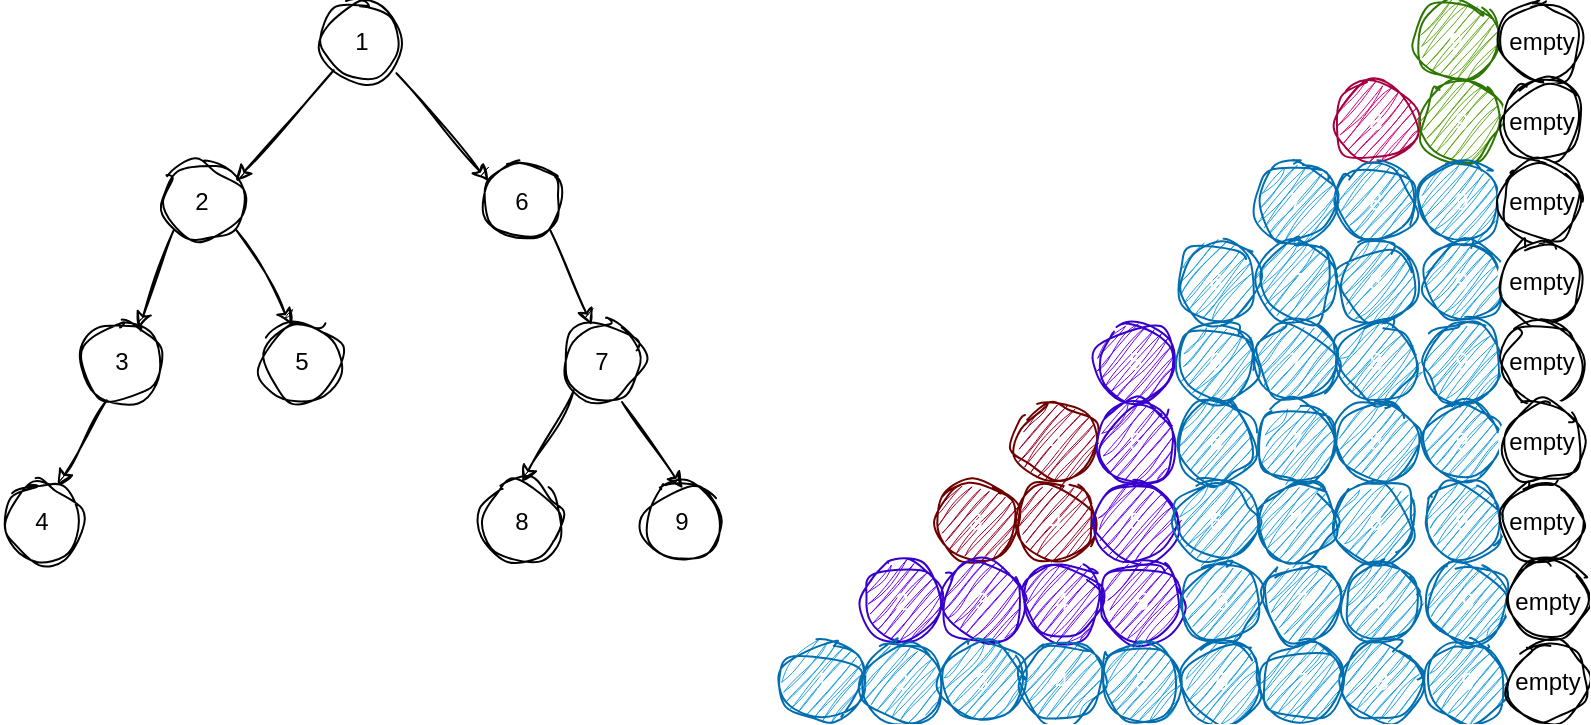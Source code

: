 <mxfile version="24.7.8">
  <diagram name="第 1 页" id="Y4O-mTKqdZCqSZXgSddL">
    <mxGraphModel dx="830" dy="478" grid="1" gridSize="10" guides="1" tooltips="1" connect="1" arrows="1" fold="1" page="1" pageScale="1" pageWidth="827" pageHeight="1169" math="0" shadow="0">
      <root>
        <mxCell id="0" />
        <mxCell id="1" parent="0" />
        <mxCell id="lT1IOfQpuZ91vc7HAV41-1" value="1" style="ellipse;whiteSpace=wrap;html=1;aspect=fixed;sketch=1;curveFitting=1;jiggle=2;" vertex="1" parent="1">
          <mxGeometry x="170" y="80" width="40" height="40" as="geometry" />
        </mxCell>
        <mxCell id="lT1IOfQpuZ91vc7HAV41-2" value="4" style="ellipse;whiteSpace=wrap;html=1;aspect=fixed;sketch=1;curveFitting=1;jiggle=2;" vertex="1" parent="1">
          <mxGeometry x="10" y="320" width="40" height="40" as="geometry" />
        </mxCell>
        <mxCell id="lT1IOfQpuZ91vc7HAV41-3" value="8" style="ellipse;whiteSpace=wrap;html=1;aspect=fixed;sketch=1;curveFitting=1;jiggle=2;" vertex="1" parent="1">
          <mxGeometry x="250" y="320" width="40" height="40" as="geometry" />
        </mxCell>
        <mxCell id="lT1IOfQpuZ91vc7HAV41-4" value="2" style="ellipse;whiteSpace=wrap;html=1;aspect=fixed;sketch=1;curveFitting=1;jiggle=2;" vertex="1" parent="1">
          <mxGeometry x="90" y="160" width="40" height="40" as="geometry" />
        </mxCell>
        <mxCell id="lT1IOfQpuZ91vc7HAV41-5" value="6" style="ellipse;whiteSpace=wrap;html=1;aspect=fixed;sketch=1;curveFitting=1;jiggle=2;" vertex="1" parent="1">
          <mxGeometry x="250" y="160" width="40" height="40" as="geometry" />
        </mxCell>
        <mxCell id="lT1IOfQpuZ91vc7HAV41-6" value="5" style="ellipse;whiteSpace=wrap;html=1;aspect=fixed;sketch=1;curveFitting=1;jiggle=2;" vertex="1" parent="1">
          <mxGeometry x="140" y="240" width="40" height="40" as="geometry" />
        </mxCell>
        <mxCell id="lT1IOfQpuZ91vc7HAV41-7" value="7" style="ellipse;whiteSpace=wrap;html=1;aspect=fixed;sketch=1;curveFitting=1;jiggle=2;" vertex="1" parent="1">
          <mxGeometry x="290" y="240" width="40" height="40" as="geometry" />
        </mxCell>
        <mxCell id="lT1IOfQpuZ91vc7HAV41-8" value="3" style="ellipse;whiteSpace=wrap;html=1;aspect=fixed;sketch=1;curveFitting=1;jiggle=2;" vertex="1" parent="1">
          <mxGeometry x="50" y="240" width="40" height="40" as="geometry" />
        </mxCell>
        <mxCell id="lT1IOfQpuZ91vc7HAV41-9" value="9" style="ellipse;whiteSpace=wrap;html=1;aspect=fixed;sketch=1;curveFitting=1;jiggle=2;" vertex="1" parent="1">
          <mxGeometry x="330" y="320" width="40" height="40" as="geometry" />
        </mxCell>
        <mxCell id="lT1IOfQpuZ91vc7HAV41-11" value="" style="endArrow=classic;html=1;rounded=0;exitX=0;exitY=1;exitDx=0;exitDy=0;entryX=0.92;entryY=0.24;entryDx=0;entryDy=0;entryPerimeter=0;sketch=1;curveFitting=1;jiggle=2;" edge="1" parent="1" source="lT1IOfQpuZ91vc7HAV41-1" target="lT1IOfQpuZ91vc7HAV41-4">
          <mxGeometry width="50" height="50" relative="1" as="geometry">
            <mxPoint x="330" y="240" as="sourcePoint" />
            <mxPoint x="380" y="190" as="targetPoint" />
          </mxGeometry>
        </mxCell>
        <mxCell id="lT1IOfQpuZ91vc7HAV41-12" value="" style="endArrow=classic;html=1;rounded=0;exitX=0.93;exitY=0.89;exitDx=0;exitDy=0;entryX=0.08;entryY=0.24;entryDx=0;entryDy=0;entryPerimeter=0;sketch=1;curveFitting=1;jiggle=2;exitPerimeter=0;" edge="1" parent="1" source="lT1IOfQpuZ91vc7HAV41-1" target="lT1IOfQpuZ91vc7HAV41-5">
          <mxGeometry width="50" height="50" relative="1" as="geometry">
            <mxPoint x="186" y="124" as="sourcePoint" />
            <mxPoint x="137" y="180" as="targetPoint" />
          </mxGeometry>
        </mxCell>
        <mxCell id="lT1IOfQpuZ91vc7HAV41-13" value="" style="endArrow=classic;html=1;rounded=0;exitX=0;exitY=1;exitDx=0;exitDy=0;entryX=0.71;entryY=0.08;entryDx=0;entryDy=0;entryPerimeter=0;sketch=1;curveFitting=1;jiggle=2;" edge="1" parent="1" source="lT1IOfQpuZ91vc7HAV41-4" target="lT1IOfQpuZ91vc7HAV41-8">
          <mxGeometry width="50" height="50" relative="1" as="geometry">
            <mxPoint x="217" y="126" as="sourcePoint" />
            <mxPoint x="263" y="180" as="targetPoint" />
          </mxGeometry>
        </mxCell>
        <mxCell id="lT1IOfQpuZ91vc7HAV41-14" value="" style="endArrow=classic;html=1;rounded=0;exitX=0.92;exitY=0.84;exitDx=0;exitDy=0;entryX=0.37;entryY=0.04;entryDx=0;entryDy=0;entryPerimeter=0;sketch=1;curveFitting=1;jiggle=2;exitPerimeter=0;" edge="1" parent="1" source="lT1IOfQpuZ91vc7HAV41-4" target="lT1IOfQpuZ91vc7HAV41-6">
          <mxGeometry width="50" height="50" relative="1" as="geometry">
            <mxPoint x="227" y="136" as="sourcePoint" />
            <mxPoint x="273" y="190" as="targetPoint" />
          </mxGeometry>
        </mxCell>
        <mxCell id="lT1IOfQpuZ91vc7HAV41-15" value="" style="endArrow=classic;html=1;rounded=0;exitX=1;exitY=1;exitDx=0;exitDy=0;entryX=0.37;entryY=0.04;entryDx=0;entryDy=0;entryPerimeter=0;sketch=1;curveFitting=1;jiggle=2;" edge="1" parent="1" source="lT1IOfQpuZ91vc7HAV41-5" target="lT1IOfQpuZ91vc7HAV41-7">
          <mxGeometry width="50" height="50" relative="1" as="geometry">
            <mxPoint x="137" y="204" as="sourcePoint" />
            <mxPoint x="165" y="252" as="targetPoint" />
          </mxGeometry>
        </mxCell>
        <mxCell id="lT1IOfQpuZ91vc7HAV41-16" value="" style="endArrow=classic;html=1;rounded=0;exitX=0.31;exitY=0.98;exitDx=0;exitDy=0;entryX=0.7;entryY=0.05;entryDx=0;entryDy=0;entryPerimeter=0;sketch=1;curveFitting=1;jiggle=2;exitPerimeter=0;" edge="1" parent="1" source="lT1IOfQpuZ91vc7HAV41-8" target="lT1IOfQpuZ91vc7HAV41-2">
          <mxGeometry width="50" height="50" relative="1" as="geometry">
            <mxPoint x="106" y="204" as="sourcePoint" />
            <mxPoint x="88" y="253" as="targetPoint" />
          </mxGeometry>
        </mxCell>
        <mxCell id="lT1IOfQpuZ91vc7HAV41-17" value="" style="endArrow=classic;html=1;rounded=0;exitX=0;exitY=1;exitDx=0;exitDy=0;entryX=0.5;entryY=0;entryDx=0;entryDy=0;sketch=1;curveFitting=1;jiggle=2;" edge="1" parent="1" source="lT1IOfQpuZ91vc7HAV41-7" target="lT1IOfQpuZ91vc7HAV41-3">
          <mxGeometry width="50" height="50" relative="1" as="geometry">
            <mxPoint x="264" y="270" as="sourcePoint" />
            <mxPoint x="240" y="313" as="targetPoint" />
          </mxGeometry>
        </mxCell>
        <mxCell id="lT1IOfQpuZ91vc7HAV41-18" value="" style="endArrow=classic;html=1;rounded=0;exitX=0.75;exitY=1;exitDx=0;exitDy=0;entryX=0.51;entryY=0.08;entryDx=0;entryDy=0;entryPerimeter=0;sketch=1;curveFitting=1;jiggle=2;exitPerimeter=0;" edge="1" parent="1" source="lT1IOfQpuZ91vc7HAV41-7" target="lT1IOfQpuZ91vc7HAV41-9">
          <mxGeometry width="50" height="50" relative="1" as="geometry">
            <mxPoint x="82" y="299" as="sourcePoint" />
            <mxPoint x="58" y="342" as="targetPoint" />
          </mxGeometry>
        </mxCell>
        <mxCell id="lT1IOfQpuZ91vc7HAV41-27" value="9" style="ellipse;whiteSpace=wrap;html=1;aspect=fixed;sketch=1;curveFitting=1;jiggle=2;fillColor=#60a917;fontColor=#ffffff;strokeColor=#2D7600;" vertex="1" parent="1">
          <mxGeometry x="717" y="80" width="40" height="40" as="geometry" />
        </mxCell>
        <mxCell id="lT1IOfQpuZ91vc7HAV41-36" value="8" style="ellipse;whiteSpace=wrap;html=1;aspect=fixed;sketch=1;curveFitting=1;jiggle=2;fillColor=#d80073;fontColor=#ffffff;strokeColor=#A50040;" vertex="1" parent="1">
          <mxGeometry x="677" y="120" width="40" height="40" as="geometry" />
        </mxCell>
        <mxCell id="lT1IOfQpuZ91vc7HAV41-37" value="9" style="ellipse;whiteSpace=wrap;html=1;aspect=fixed;sketch=1;curveFitting=1;jiggle=2;fillColor=#60a917;fontColor=#ffffff;strokeColor=#2D7600;" vertex="1" parent="1">
          <mxGeometry x="720" y="120" width="40" height="40" as="geometry" />
        </mxCell>
        <mxCell id="lT1IOfQpuZ91vc7HAV41-38" value="8" style="ellipse;whiteSpace=wrap;html=1;aspect=fixed;sketch=1;curveFitting=1;jiggle=2;fillColor=#1ba1e2;fontColor=#ffffff;strokeColor=#006EAF;" vertex="1" parent="1">
          <mxGeometry x="677" y="160" width="40" height="40" as="geometry" />
        </mxCell>
        <mxCell id="lT1IOfQpuZ91vc7HAV41-39" value="9" style="ellipse;whiteSpace=wrap;html=1;aspect=fixed;sketch=1;curveFitting=1;jiggle=2;fillColor=#1ba1e2;fontColor=#ffffff;strokeColor=#006EAF;" vertex="1" parent="1">
          <mxGeometry x="720" y="160" width="40" height="40" as="geometry" />
        </mxCell>
        <mxCell id="lT1IOfQpuZ91vc7HAV41-40" value="7" style="ellipse;whiteSpace=wrap;html=1;aspect=fixed;sketch=1;curveFitting=1;jiggle=2;fillColor=#1ba1e2;fontColor=#ffffff;strokeColor=#006EAF;" vertex="1" parent="1">
          <mxGeometry x="637" y="160" width="40" height="40" as="geometry" />
        </mxCell>
        <mxCell id="lT1IOfQpuZ91vc7HAV41-41" value="empty" style="ellipse;whiteSpace=wrap;html=1;aspect=fixed;sketch=1;curveFitting=1;jiggle=2;" vertex="1" parent="1">
          <mxGeometry x="760" y="80" width="40" height="40" as="geometry" />
        </mxCell>
        <mxCell id="lT1IOfQpuZ91vc7HAV41-42" value="empty" style="ellipse;whiteSpace=wrap;html=1;aspect=fixed;sketch=1;curveFitting=1;jiggle=2;" vertex="1" parent="1">
          <mxGeometry x="760" y="120" width="40" height="40" as="geometry" />
        </mxCell>
        <mxCell id="lT1IOfQpuZ91vc7HAV41-43" value="empty" style="ellipse;whiteSpace=wrap;html=1;aspect=fixed;sketch=1;curveFitting=1;jiggle=2;" vertex="1" parent="1">
          <mxGeometry x="760" y="160" width="40" height="40" as="geometry" />
        </mxCell>
        <mxCell id="lT1IOfQpuZ91vc7HAV41-44" value="6" style="ellipse;whiteSpace=wrap;html=1;aspect=fixed;sketch=1;curveFitting=1;jiggle=2;fillColor=#1ba1e2;fontColor=#ffffff;strokeColor=#006EAF;" vertex="1" parent="1">
          <mxGeometry x="597" y="200" width="40" height="40" as="geometry" />
        </mxCell>
        <mxCell id="lT1IOfQpuZ91vc7HAV41-45" value="8" style="ellipse;whiteSpace=wrap;html=1;aspect=fixed;sketch=1;curveFitting=1;jiggle=2;fillColor=#1ba1e2;fontColor=#ffffff;strokeColor=#006EAF;" vertex="1" parent="1">
          <mxGeometry x="677" y="200" width="40" height="40" as="geometry" />
        </mxCell>
        <mxCell id="lT1IOfQpuZ91vc7HAV41-46" value="9" style="ellipse;whiteSpace=wrap;html=1;aspect=fixed;sketch=1;curveFitting=1;jiggle=2;fillColor=#1ba1e2;fontColor=#ffffff;strokeColor=#006EAF;" vertex="1" parent="1">
          <mxGeometry x="720" y="200" width="40" height="40" as="geometry" />
        </mxCell>
        <mxCell id="lT1IOfQpuZ91vc7HAV41-47" value="7" style="ellipse;whiteSpace=wrap;html=1;aspect=fixed;sketch=1;curveFitting=1;jiggle=2;fillColor=#1ba1e2;fontColor=#ffffff;strokeColor=#006EAF;" vertex="1" parent="1">
          <mxGeometry x="637" y="200" width="40" height="40" as="geometry" />
        </mxCell>
        <mxCell id="lT1IOfQpuZ91vc7HAV41-48" value="empty" style="ellipse;whiteSpace=wrap;html=1;aspect=fixed;sketch=1;curveFitting=1;jiggle=2;" vertex="1" parent="1">
          <mxGeometry x="760" y="200" width="40" height="40" as="geometry" />
        </mxCell>
        <mxCell id="lT1IOfQpuZ91vc7HAV41-49" value="5" style="ellipse;whiteSpace=wrap;html=1;aspect=fixed;sketch=1;curveFitting=1;jiggle=2;fillColor=#6a00ff;fontColor=#ffffff;strokeColor=#3700CC;" vertex="1" parent="1">
          <mxGeometry x="557" y="240" width="40" height="40" as="geometry" />
        </mxCell>
        <mxCell id="lT1IOfQpuZ91vc7HAV41-50" value="6" style="ellipse;whiteSpace=wrap;html=1;aspect=fixed;sketch=1;curveFitting=1;jiggle=2;fillColor=#1ba1e2;fontColor=#ffffff;strokeColor=#006EAF;" vertex="1" parent="1">
          <mxGeometry x="597" y="240" width="40" height="40" as="geometry" />
        </mxCell>
        <mxCell id="lT1IOfQpuZ91vc7HAV41-51" value="8" style="ellipse;whiteSpace=wrap;html=1;aspect=fixed;sketch=1;curveFitting=1;jiggle=2;fillColor=#1ba1e2;fontColor=#ffffff;strokeColor=#006EAF;" vertex="1" parent="1">
          <mxGeometry x="677" y="240" width="40" height="40" as="geometry" />
        </mxCell>
        <mxCell id="lT1IOfQpuZ91vc7HAV41-52" value="9" style="ellipse;whiteSpace=wrap;html=1;aspect=fixed;sketch=1;curveFitting=1;jiggle=2;fillColor=#1ba1e2;fontColor=#ffffff;strokeColor=#006EAF;" vertex="1" parent="1">
          <mxGeometry x="720" y="240" width="40" height="40" as="geometry" />
        </mxCell>
        <mxCell id="lT1IOfQpuZ91vc7HAV41-53" value="7" style="ellipse;whiteSpace=wrap;html=1;aspect=fixed;sketch=1;curveFitting=1;jiggle=2;fillColor=#1ba1e2;fontColor=#ffffff;strokeColor=#006EAF;" vertex="1" parent="1">
          <mxGeometry x="637" y="240" width="40" height="40" as="geometry" />
        </mxCell>
        <mxCell id="lT1IOfQpuZ91vc7HAV41-54" value="empty" style="ellipse;whiteSpace=wrap;html=1;aspect=fixed;sketch=1;curveFitting=1;jiggle=2;" vertex="1" parent="1">
          <mxGeometry x="760" y="240" width="40" height="40" as="geometry" />
        </mxCell>
        <mxCell id="lT1IOfQpuZ91vc7HAV41-55" value="4" style="ellipse;whiteSpace=wrap;html=1;aspect=fixed;sketch=1;curveFitting=1;jiggle=2;fillColor=#a20025;fontColor=#ffffff;strokeColor=#6F0000;" vertex="1" parent="1">
          <mxGeometry x="517" y="280" width="40" height="40" as="geometry" />
        </mxCell>
        <mxCell id="lT1IOfQpuZ91vc7HAV41-56" value="5" style="ellipse;whiteSpace=wrap;html=1;aspect=fixed;sketch=1;curveFitting=1;jiggle=2;fillColor=#6a00ff;fontColor=#ffffff;strokeColor=#3700CC;" vertex="1" parent="1">
          <mxGeometry x="557" y="280" width="40" height="40" as="geometry" />
        </mxCell>
        <mxCell id="lT1IOfQpuZ91vc7HAV41-57" value="6" style="ellipse;whiteSpace=wrap;html=1;aspect=fixed;sketch=1;curveFitting=1;jiggle=2;fillColor=#1ba1e2;fontColor=#ffffff;strokeColor=#006EAF;" vertex="1" parent="1">
          <mxGeometry x="597" y="280" width="40" height="40" as="geometry" />
        </mxCell>
        <mxCell id="lT1IOfQpuZ91vc7HAV41-58" value="8" style="ellipse;whiteSpace=wrap;html=1;aspect=fixed;sketch=1;curveFitting=1;jiggle=2;fillColor=#1ba1e2;fontColor=#ffffff;strokeColor=#006EAF;" vertex="1" parent="1">
          <mxGeometry x="677" y="280" width="40" height="40" as="geometry" />
        </mxCell>
        <mxCell id="lT1IOfQpuZ91vc7HAV41-59" value="9" style="ellipse;whiteSpace=wrap;html=1;aspect=fixed;sketch=1;curveFitting=1;jiggle=2;fillColor=#1ba1e2;fontColor=#ffffff;strokeColor=#006EAF;" vertex="1" parent="1">
          <mxGeometry x="720" y="280" width="40" height="40" as="geometry" />
        </mxCell>
        <mxCell id="lT1IOfQpuZ91vc7HAV41-60" value="7" style="ellipse;whiteSpace=wrap;html=1;aspect=fixed;sketch=1;curveFitting=1;jiggle=2;fillColor=#1ba1e2;fontColor=#ffffff;strokeColor=#006EAF;" vertex="1" parent="1">
          <mxGeometry x="637" y="280" width="40" height="40" as="geometry" />
        </mxCell>
        <mxCell id="lT1IOfQpuZ91vc7HAV41-61" value="empty" style="ellipse;whiteSpace=wrap;html=1;aspect=fixed;sketch=1;curveFitting=1;jiggle=2;" vertex="1" parent="1">
          <mxGeometry x="760" y="280" width="40" height="40" as="geometry" />
        </mxCell>
        <mxCell id="lT1IOfQpuZ91vc7HAV41-62" value="3" style="ellipse;whiteSpace=wrap;html=1;aspect=fixed;sketch=1;curveFitting=1;jiggle=2;fillColor=#a20025;fontColor=#ffffff;strokeColor=#6F0000;" vertex="1" parent="1">
          <mxGeometry x="477" y="320" width="40" height="40" as="geometry" />
        </mxCell>
        <mxCell id="lT1IOfQpuZ91vc7HAV41-63" value="4" style="ellipse;whiteSpace=wrap;html=1;aspect=fixed;sketch=1;curveFitting=1;jiggle=2;fillColor=#a20025;fontColor=#ffffff;strokeColor=#6F0000;" vertex="1" parent="1">
          <mxGeometry x="517" y="320" width="40" height="40" as="geometry" />
        </mxCell>
        <mxCell id="lT1IOfQpuZ91vc7HAV41-64" value="5" style="ellipse;whiteSpace=wrap;html=1;aspect=fixed;sketch=1;curveFitting=1;jiggle=2;fillColor=#6a00ff;fontColor=#ffffff;strokeColor=#3700CC;" vertex="1" parent="1">
          <mxGeometry x="557" y="320" width="40" height="40" as="geometry" />
        </mxCell>
        <mxCell id="lT1IOfQpuZ91vc7HAV41-65" value="6" style="ellipse;whiteSpace=wrap;html=1;aspect=fixed;sketch=1;curveFitting=1;jiggle=2;fillColor=#1ba1e2;fontColor=#ffffff;strokeColor=#006EAF;" vertex="1" parent="1">
          <mxGeometry x="597" y="320" width="40" height="40" as="geometry" />
        </mxCell>
        <mxCell id="lT1IOfQpuZ91vc7HAV41-66" value="8" style="ellipse;whiteSpace=wrap;html=1;aspect=fixed;sketch=1;curveFitting=1;jiggle=2;fillColor=#1ba1e2;fontColor=#ffffff;strokeColor=#006EAF;" vertex="1" parent="1">
          <mxGeometry x="677" y="320" width="40" height="40" as="geometry" />
        </mxCell>
        <mxCell id="lT1IOfQpuZ91vc7HAV41-67" value="9" style="ellipse;whiteSpace=wrap;html=1;aspect=fixed;sketch=1;curveFitting=1;jiggle=2;fillColor=#1ba1e2;fontColor=#ffffff;strokeColor=#006EAF;" vertex="1" parent="1">
          <mxGeometry x="720" y="320" width="40" height="40" as="geometry" />
        </mxCell>
        <mxCell id="lT1IOfQpuZ91vc7HAV41-68" value="7" style="ellipse;whiteSpace=wrap;html=1;aspect=fixed;sketch=1;curveFitting=1;jiggle=2;fillColor=#1ba1e2;fontColor=#ffffff;strokeColor=#006EAF;" vertex="1" parent="1">
          <mxGeometry x="637" y="320" width="40" height="40" as="geometry" />
        </mxCell>
        <mxCell id="lT1IOfQpuZ91vc7HAV41-69" value="empty" style="ellipse;whiteSpace=wrap;html=1;aspect=fixed;sketch=1;curveFitting=1;jiggle=2;" vertex="1" parent="1">
          <mxGeometry x="760" y="320" width="40" height="40" as="geometry" />
        </mxCell>
        <mxCell id="lT1IOfQpuZ91vc7HAV41-70" value="2" style="ellipse;whiteSpace=wrap;html=1;aspect=fixed;sketch=1;curveFitting=1;jiggle=2;fillColor=#6a00ff;fontColor=#ffffff;strokeColor=#3700CC;" vertex="1" parent="1">
          <mxGeometry x="440" y="360" width="40" height="40" as="geometry" />
        </mxCell>
        <mxCell id="lT1IOfQpuZ91vc7HAV41-72" value="3" style="ellipse;whiteSpace=wrap;html=1;aspect=fixed;sketch=1;curveFitting=1;jiggle=2;fillColor=#6a00ff;fontColor=#ffffff;strokeColor=#3700CC;" vertex="1" parent="1">
          <mxGeometry x="480" y="360" width="40" height="40" as="geometry" />
        </mxCell>
        <mxCell id="lT1IOfQpuZ91vc7HAV41-73" value="4" style="ellipse;whiteSpace=wrap;html=1;aspect=fixed;sketch=1;curveFitting=1;jiggle=2;fillColor=#6a00ff;fontColor=#ffffff;strokeColor=#3700CC;" vertex="1" parent="1">
          <mxGeometry x="520" y="360" width="40" height="40" as="geometry" />
        </mxCell>
        <mxCell id="lT1IOfQpuZ91vc7HAV41-74" value="5" style="ellipse;whiteSpace=wrap;html=1;aspect=fixed;sketch=1;curveFitting=1;jiggle=2;fillColor=#6a00ff;fontColor=#ffffff;strokeColor=#3700CC;" vertex="1" parent="1">
          <mxGeometry x="560" y="360" width="40" height="40" as="geometry" />
        </mxCell>
        <mxCell id="lT1IOfQpuZ91vc7HAV41-75" value="6" style="ellipse;whiteSpace=wrap;html=1;aspect=fixed;sketch=1;curveFitting=1;jiggle=2;fillColor=#1ba1e2;fontColor=#ffffff;strokeColor=#006EAF;" vertex="1" parent="1">
          <mxGeometry x="600" y="360" width="40" height="40" as="geometry" />
        </mxCell>
        <mxCell id="lT1IOfQpuZ91vc7HAV41-76" value="8" style="ellipse;whiteSpace=wrap;html=1;aspect=fixed;sketch=1;curveFitting=1;jiggle=2;fillColor=#1ba1e2;fontColor=#ffffff;strokeColor=#006EAF;" vertex="1" parent="1">
          <mxGeometry x="680" y="360" width="40" height="40" as="geometry" />
        </mxCell>
        <mxCell id="lT1IOfQpuZ91vc7HAV41-77" value="9" style="ellipse;whiteSpace=wrap;html=1;aspect=fixed;sketch=1;curveFitting=1;jiggle=2;fillColor=#1ba1e2;fontColor=#ffffff;strokeColor=#006EAF;" vertex="1" parent="1">
          <mxGeometry x="723" y="360" width="40" height="40" as="geometry" />
        </mxCell>
        <mxCell id="lT1IOfQpuZ91vc7HAV41-78" value="7" style="ellipse;whiteSpace=wrap;html=1;aspect=fixed;sketch=1;curveFitting=1;jiggle=2;fillColor=#1ba1e2;fontColor=#ffffff;strokeColor=#006EAF;" vertex="1" parent="1">
          <mxGeometry x="640" y="360" width="40" height="40" as="geometry" />
        </mxCell>
        <mxCell id="lT1IOfQpuZ91vc7HAV41-79" value="empty" style="ellipse;whiteSpace=wrap;html=1;aspect=fixed;sketch=1;curveFitting=1;jiggle=2;" vertex="1" parent="1">
          <mxGeometry x="763" y="360" width="40" height="40" as="geometry" />
        </mxCell>
        <mxCell id="lT1IOfQpuZ91vc7HAV41-80" value="1" style="ellipse;whiteSpace=wrap;html=1;aspect=fixed;sketch=1;curveFitting=1;jiggle=2;fillColor=#1ba1e2;fontColor=#ffffff;strokeColor=#006EAF;" vertex="1" parent="1">
          <mxGeometry x="400" y="400" width="40" height="40" as="geometry" />
        </mxCell>
        <mxCell id="lT1IOfQpuZ91vc7HAV41-81" value="2" style="ellipse;whiteSpace=wrap;html=1;aspect=fixed;sketch=1;curveFitting=1;jiggle=2;fillColor=#1ba1e2;fontColor=#ffffff;strokeColor=#006EAF;" vertex="1" parent="1">
          <mxGeometry x="440" y="400" width="40" height="40" as="geometry" />
        </mxCell>
        <mxCell id="lT1IOfQpuZ91vc7HAV41-82" value="3" style="ellipse;whiteSpace=wrap;html=1;aspect=fixed;sketch=1;curveFitting=1;jiggle=2;fillColor=#1ba1e2;fontColor=#ffffff;strokeColor=#006EAF;" vertex="1" parent="1">
          <mxGeometry x="480" y="400" width="40" height="40" as="geometry" />
        </mxCell>
        <mxCell id="lT1IOfQpuZ91vc7HAV41-83" value="4" style="ellipse;whiteSpace=wrap;html=1;aspect=fixed;sketch=1;curveFitting=1;jiggle=2;fillColor=#1ba1e2;fontColor=#ffffff;strokeColor=#006EAF;" vertex="1" parent="1">
          <mxGeometry x="520" y="400" width="40" height="40" as="geometry" />
        </mxCell>
        <mxCell id="lT1IOfQpuZ91vc7HAV41-84" value="5" style="ellipse;whiteSpace=wrap;html=1;aspect=fixed;sketch=1;curveFitting=1;jiggle=2;fillColor=#1ba1e2;fontColor=#ffffff;strokeColor=#006EAF;" vertex="1" parent="1">
          <mxGeometry x="560" y="400" width="40" height="40" as="geometry" />
        </mxCell>
        <mxCell id="lT1IOfQpuZ91vc7HAV41-85" value="6" style="ellipse;whiteSpace=wrap;html=1;aspect=fixed;sketch=1;curveFitting=1;jiggle=2;fillColor=#1ba1e2;fontColor=#ffffff;strokeColor=#006EAF;" vertex="1" parent="1">
          <mxGeometry x="600" y="400" width="40" height="40" as="geometry" />
        </mxCell>
        <mxCell id="lT1IOfQpuZ91vc7HAV41-86" value="8" style="ellipse;whiteSpace=wrap;html=1;aspect=fixed;sketch=1;curveFitting=1;jiggle=2;fillColor=#1ba1e2;fontColor=#ffffff;strokeColor=#006EAF;" vertex="1" parent="1">
          <mxGeometry x="680" y="400" width="40" height="40" as="geometry" />
        </mxCell>
        <mxCell id="lT1IOfQpuZ91vc7HAV41-87" value="9" style="ellipse;whiteSpace=wrap;html=1;aspect=fixed;sketch=1;curveFitting=1;jiggle=2;fillColor=#1ba1e2;fontColor=#ffffff;strokeColor=#006EAF;" vertex="1" parent="1">
          <mxGeometry x="723" y="400" width="40" height="40" as="geometry" />
        </mxCell>
        <mxCell id="lT1IOfQpuZ91vc7HAV41-88" value="7" style="ellipse;whiteSpace=wrap;html=1;aspect=fixed;sketch=1;curveFitting=1;jiggle=2;fillColor=#1ba1e2;fontColor=#ffffff;strokeColor=#006EAF;" vertex="1" parent="1">
          <mxGeometry x="640" y="400" width="40" height="40" as="geometry" />
        </mxCell>
        <mxCell id="lT1IOfQpuZ91vc7HAV41-89" value="empty" style="ellipse;whiteSpace=wrap;html=1;aspect=fixed;sketch=1;curveFitting=1;jiggle=2;" vertex="1" parent="1">
          <mxGeometry x="763" y="400" width="40" height="40" as="geometry" />
        </mxCell>
      </root>
    </mxGraphModel>
  </diagram>
</mxfile>
